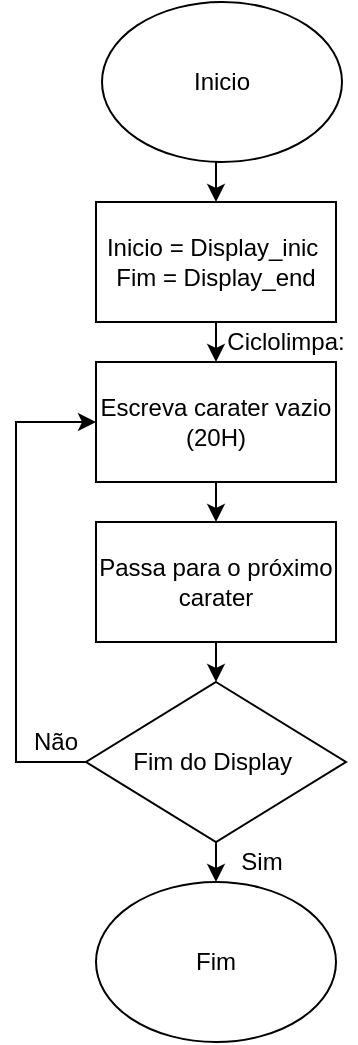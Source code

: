 <mxfile version="10.6.5" type="device"><diagram id="5etpfb5TK75hNamjt8Tp" name="Page-1"><mxGraphModel dx="840" dy="403" grid="1" gridSize="10" guides="1" tooltips="1" connect="1" arrows="1" fold="1" page="1" pageScale="1" pageWidth="827" pageHeight="1169" math="0" shadow="0"><root><mxCell id="0"/><mxCell id="1" parent="0"/><mxCell id="t5yub3a2OuuOzcNAUb3E-7" style="edgeStyle=orthogonalEdgeStyle;rounded=0;orthogonalLoop=1;jettySize=auto;html=1;exitX=0.5;exitY=1;exitDx=0;exitDy=0;entryX=0.5;entryY=0;entryDx=0;entryDy=0;" edge="1" parent="1" source="t5yub3a2OuuOzcNAUb3E-1" target="t5yub3a2OuuOzcNAUb3E-2"><mxGeometry relative="1" as="geometry"/></mxCell><mxCell id="t5yub3a2OuuOzcNAUb3E-1" value="Inicio" style="ellipse;whiteSpace=wrap;html=1;" vertex="1" parent="1"><mxGeometry x="353" y="40" width="120" height="80" as="geometry"/></mxCell><mxCell id="t5yub3a2OuuOzcNAUb3E-8" style="edgeStyle=orthogonalEdgeStyle;rounded=0;orthogonalLoop=1;jettySize=auto;html=1;exitX=0.5;exitY=1;exitDx=0;exitDy=0;entryX=0.5;entryY=0;entryDx=0;entryDy=0;" edge="1" parent="1" source="t5yub3a2OuuOzcNAUb3E-2" target="t5yub3a2OuuOzcNAUb3E-3"><mxGeometry relative="1" as="geometry"/></mxCell><mxCell id="t5yub3a2OuuOzcNAUb3E-2" value="Inicio = Display_inic&amp;nbsp;&lt;br&gt;Fim = Display_end&lt;br&gt;" style="rounded=0;whiteSpace=wrap;html=1;" vertex="1" parent="1"><mxGeometry x="350" y="140" width="120" height="60" as="geometry"/></mxCell><mxCell id="t5yub3a2OuuOzcNAUb3E-9" style="edgeStyle=orthogonalEdgeStyle;rounded=0;orthogonalLoop=1;jettySize=auto;html=1;exitX=0.5;exitY=1;exitDx=0;exitDy=0;entryX=0.5;entryY=0;entryDx=0;entryDy=0;" edge="1" parent="1" source="t5yub3a2OuuOzcNAUb3E-3" target="t5yub3a2OuuOzcNAUb3E-4"><mxGeometry relative="1" as="geometry"/></mxCell><mxCell id="t5yub3a2OuuOzcNAUb3E-3" value="Escreva carater vazio&lt;br&gt;(20H)&lt;br&gt;" style="rounded=0;whiteSpace=wrap;html=1;" vertex="1" parent="1"><mxGeometry x="350" y="220" width="120" height="60" as="geometry"/></mxCell><mxCell id="t5yub3a2OuuOzcNAUb3E-10" style="edgeStyle=orthogonalEdgeStyle;rounded=0;orthogonalLoop=1;jettySize=auto;html=1;exitX=0.5;exitY=1;exitDx=0;exitDy=0;entryX=0.5;entryY=0;entryDx=0;entryDy=0;" edge="1" parent="1" source="t5yub3a2OuuOzcNAUb3E-4" target="t5yub3a2OuuOzcNAUb3E-5"><mxGeometry relative="1" as="geometry"/></mxCell><mxCell id="t5yub3a2OuuOzcNAUb3E-4" value="Passa para o próximo carater" style="rounded=0;whiteSpace=wrap;html=1;" vertex="1" parent="1"><mxGeometry x="350" y="300" width="120" height="60" as="geometry"/></mxCell><mxCell id="t5yub3a2OuuOzcNAUb3E-11" style="edgeStyle=orthogonalEdgeStyle;rounded=0;orthogonalLoop=1;jettySize=auto;html=1;exitX=0.5;exitY=1;exitDx=0;exitDy=0;entryX=0.5;entryY=0;entryDx=0;entryDy=0;" edge="1" parent="1" source="t5yub3a2OuuOzcNAUb3E-5" target="t5yub3a2OuuOzcNAUb3E-6"><mxGeometry relative="1" as="geometry"/></mxCell><mxCell id="t5yub3a2OuuOzcNAUb3E-12" style="edgeStyle=orthogonalEdgeStyle;rounded=0;orthogonalLoop=1;jettySize=auto;html=1;exitX=0;exitY=0.5;exitDx=0;exitDy=0;entryX=0;entryY=0.5;entryDx=0;entryDy=0;" edge="1" parent="1" source="t5yub3a2OuuOzcNAUb3E-5" target="t5yub3a2OuuOzcNAUb3E-3"><mxGeometry relative="1" as="geometry"><Array as="points"><mxPoint x="310" y="420"/><mxPoint x="310" y="250"/></Array></mxGeometry></mxCell><mxCell id="t5yub3a2OuuOzcNAUb3E-5" value="Fim do Display&amp;nbsp;" style="rhombus;whiteSpace=wrap;html=1;" vertex="1" parent="1"><mxGeometry x="345" y="380" width="130" height="80" as="geometry"/></mxCell><mxCell id="t5yub3a2OuuOzcNAUb3E-6" value="Fim" style="ellipse;whiteSpace=wrap;html=1;" vertex="1" parent="1"><mxGeometry x="350" y="480" width="120" height="80" as="geometry"/></mxCell><mxCell id="t5yub3a2OuuOzcNAUb3E-13" value="Sim" style="text;html=1;strokeColor=none;fillColor=none;align=center;verticalAlign=middle;whiteSpace=wrap;rounded=0;" vertex="1" parent="1"><mxGeometry x="413" y="460" width="40" height="20" as="geometry"/></mxCell><mxCell id="t5yub3a2OuuOzcNAUb3E-14" value="Não" style="text;html=1;strokeColor=none;fillColor=none;align=center;verticalAlign=middle;whiteSpace=wrap;rounded=0;" vertex="1" parent="1"><mxGeometry x="310" y="400" width="40" height="20" as="geometry"/></mxCell><mxCell id="t5yub3a2OuuOzcNAUb3E-15" value="Ciclolimpa:" style="text;html=1;strokeColor=none;fillColor=none;align=center;verticalAlign=middle;whiteSpace=wrap;rounded=0;" vertex="1" parent="1"><mxGeometry x="410" y="200" width="70" height="20" as="geometry"/></mxCell></root></mxGraphModel></diagram></mxfile>